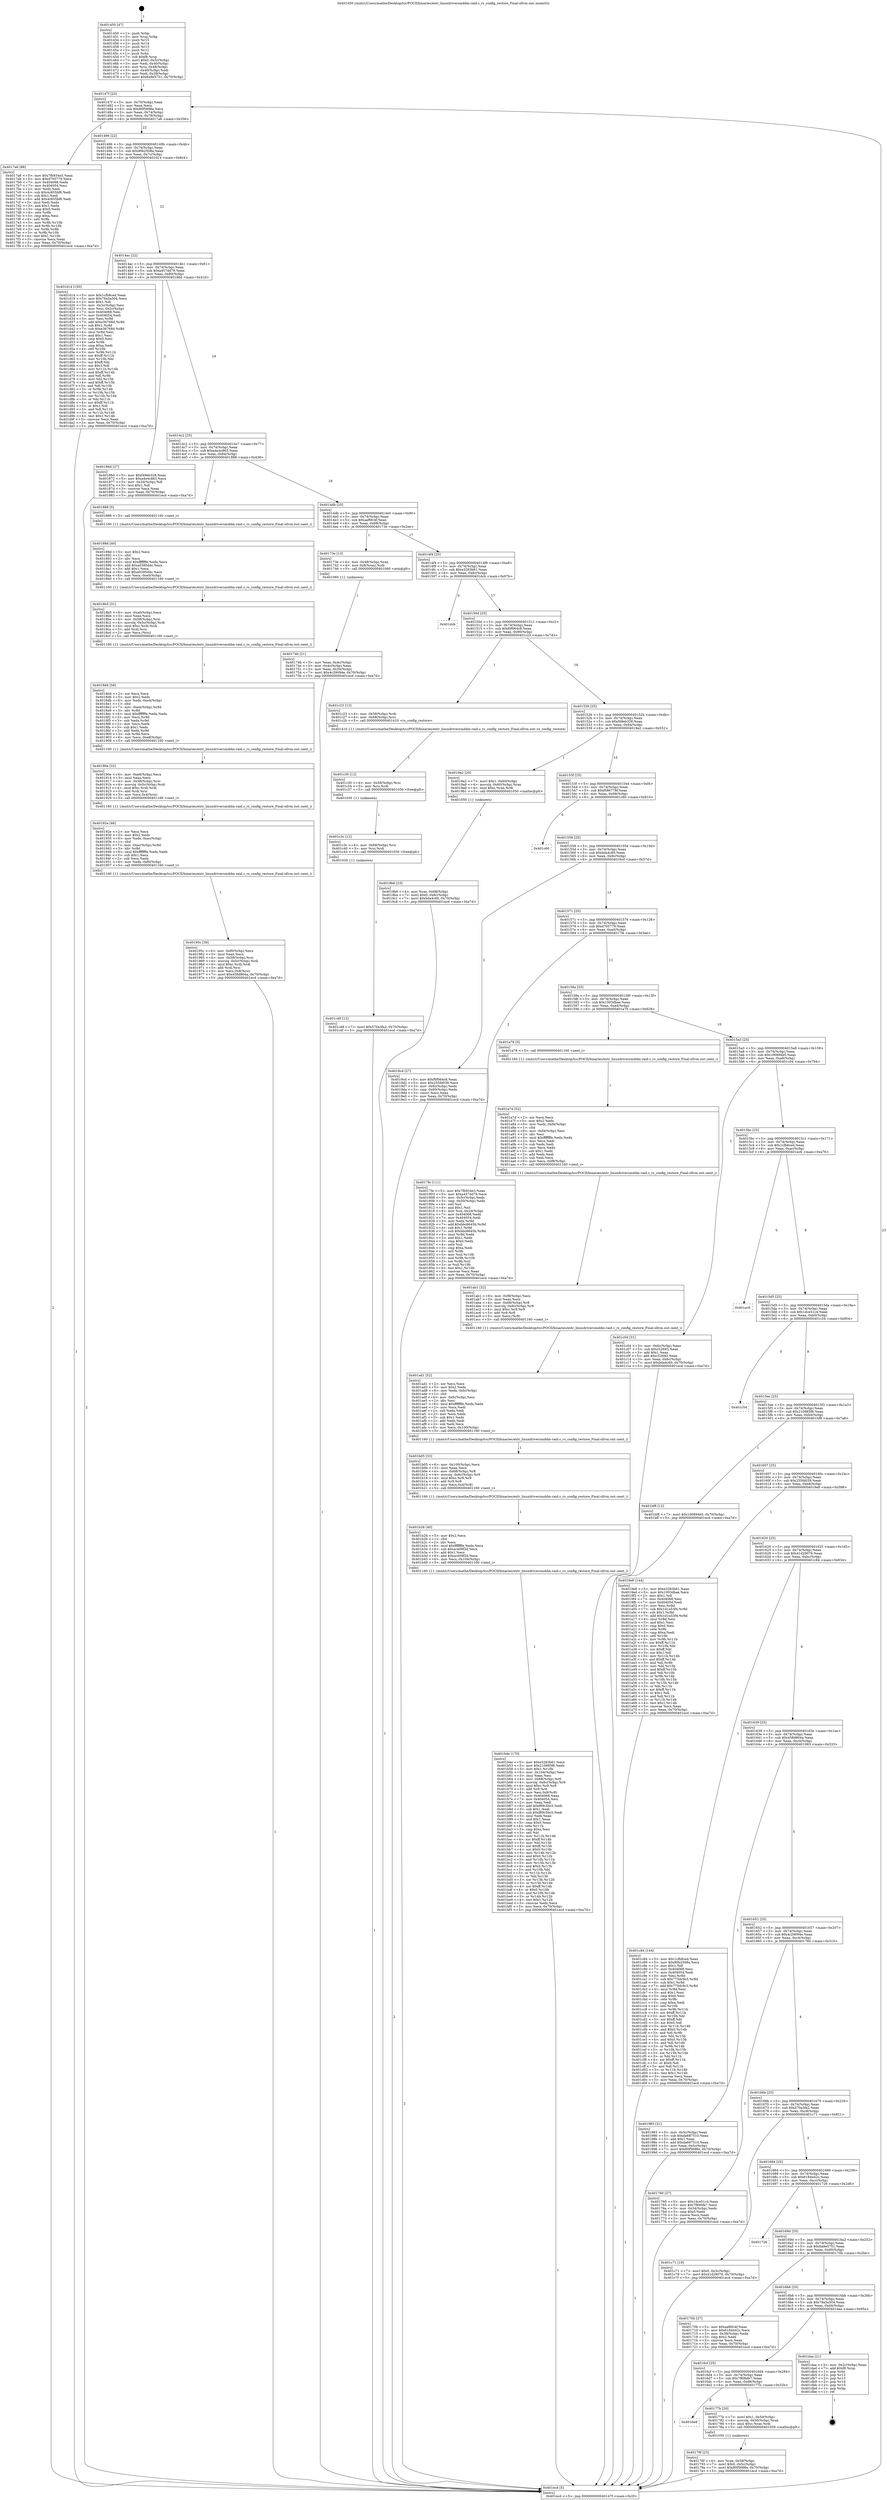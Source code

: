 digraph "0x401450" {
  label = "0x401450 (/mnt/c/Users/mathe/Desktop/tcc/POCII/binaries/extr_linuxdriversmddm-raid.c_rs_config_restore_Final-ollvm.out::main(0))"
  labelloc = "t"
  node[shape=record]

  Entry [label="",width=0.3,height=0.3,shape=circle,fillcolor=black,style=filled]
  "0x40147f" [label="{
     0x40147f [23]\l
     | [instrs]\l
     &nbsp;&nbsp;0x40147f \<+3\>: mov -0x70(%rbp),%eax\l
     &nbsp;&nbsp;0x401482 \<+2\>: mov %eax,%ecx\l
     &nbsp;&nbsp;0x401484 \<+6\>: sub $0x80f5698e,%ecx\l
     &nbsp;&nbsp;0x40148a \<+3\>: mov %eax,-0x74(%rbp)\l
     &nbsp;&nbsp;0x40148d \<+3\>: mov %ecx,-0x78(%rbp)\l
     &nbsp;&nbsp;0x401490 \<+6\>: je 00000000004017a6 \<main+0x356\>\l
  }"]
  "0x4017a6" [label="{
     0x4017a6 [88]\l
     | [instrs]\l
     &nbsp;&nbsp;0x4017a6 \<+5\>: mov $0x7fb934e3,%eax\l
     &nbsp;&nbsp;0x4017ab \<+5\>: mov $0xd705779,%ecx\l
     &nbsp;&nbsp;0x4017b0 \<+7\>: mov 0x404068,%edx\l
     &nbsp;&nbsp;0x4017b7 \<+7\>: mov 0x404054,%esi\l
     &nbsp;&nbsp;0x4017be \<+2\>: mov %edx,%edi\l
     &nbsp;&nbsp;0x4017c0 \<+6\>: sub $0x4c855bf6,%edi\l
     &nbsp;&nbsp;0x4017c6 \<+3\>: sub $0x1,%edi\l
     &nbsp;&nbsp;0x4017c9 \<+6\>: add $0x4c855bf6,%edi\l
     &nbsp;&nbsp;0x4017cf \<+3\>: imul %edi,%edx\l
     &nbsp;&nbsp;0x4017d2 \<+3\>: and $0x1,%edx\l
     &nbsp;&nbsp;0x4017d5 \<+3\>: cmp $0x0,%edx\l
     &nbsp;&nbsp;0x4017d8 \<+4\>: sete %r8b\l
     &nbsp;&nbsp;0x4017dc \<+3\>: cmp $0xa,%esi\l
     &nbsp;&nbsp;0x4017df \<+4\>: setl %r9b\l
     &nbsp;&nbsp;0x4017e3 \<+3\>: mov %r8b,%r10b\l
     &nbsp;&nbsp;0x4017e6 \<+3\>: and %r9b,%r10b\l
     &nbsp;&nbsp;0x4017e9 \<+3\>: xor %r9b,%r8b\l
     &nbsp;&nbsp;0x4017ec \<+3\>: or %r8b,%r10b\l
     &nbsp;&nbsp;0x4017ef \<+4\>: test $0x1,%r10b\l
     &nbsp;&nbsp;0x4017f3 \<+3\>: cmovne %ecx,%eax\l
     &nbsp;&nbsp;0x4017f6 \<+3\>: mov %eax,-0x70(%rbp)\l
     &nbsp;&nbsp;0x4017f9 \<+5\>: jmp 0000000000401ecd \<main+0xa7d\>\l
  }"]
  "0x401496" [label="{
     0x401496 [22]\l
     | [instrs]\l
     &nbsp;&nbsp;0x401496 \<+5\>: jmp 000000000040149b \<main+0x4b\>\l
     &nbsp;&nbsp;0x40149b \<+3\>: mov -0x74(%rbp),%eax\l
     &nbsp;&nbsp;0x40149e \<+5\>: sub $0x90b2508a,%eax\l
     &nbsp;&nbsp;0x4014a3 \<+3\>: mov %eax,-0x7c(%rbp)\l
     &nbsp;&nbsp;0x4014a6 \<+6\>: je 0000000000401d14 \<main+0x8c4\>\l
  }"]
  Exit [label="",width=0.3,height=0.3,shape=circle,fillcolor=black,style=filled,peripheries=2]
  "0x401d14" [label="{
     0x401d14 [150]\l
     | [instrs]\l
     &nbsp;&nbsp;0x401d14 \<+5\>: mov $0x1cfb8ced,%eax\l
     &nbsp;&nbsp;0x401d19 \<+5\>: mov $0x78a5a504,%ecx\l
     &nbsp;&nbsp;0x401d1e \<+2\>: mov $0x1,%dl\l
     &nbsp;&nbsp;0x401d20 \<+3\>: mov -0x3c(%rbp),%esi\l
     &nbsp;&nbsp;0x401d23 \<+3\>: mov %esi,-0x2c(%rbp)\l
     &nbsp;&nbsp;0x401d26 \<+7\>: mov 0x404068,%esi\l
     &nbsp;&nbsp;0x401d2d \<+7\>: mov 0x404054,%edi\l
     &nbsp;&nbsp;0x401d34 \<+3\>: mov %esi,%r8d\l
     &nbsp;&nbsp;0x401d37 \<+7\>: add $0xe36768d,%r8d\l
     &nbsp;&nbsp;0x401d3e \<+4\>: sub $0x1,%r8d\l
     &nbsp;&nbsp;0x401d42 \<+7\>: sub $0xe36768d,%r8d\l
     &nbsp;&nbsp;0x401d49 \<+4\>: imul %r8d,%esi\l
     &nbsp;&nbsp;0x401d4d \<+3\>: and $0x1,%esi\l
     &nbsp;&nbsp;0x401d50 \<+3\>: cmp $0x0,%esi\l
     &nbsp;&nbsp;0x401d53 \<+4\>: sete %r9b\l
     &nbsp;&nbsp;0x401d57 \<+3\>: cmp $0xa,%edi\l
     &nbsp;&nbsp;0x401d5a \<+4\>: setl %r10b\l
     &nbsp;&nbsp;0x401d5e \<+3\>: mov %r9b,%r11b\l
     &nbsp;&nbsp;0x401d61 \<+4\>: xor $0xff,%r11b\l
     &nbsp;&nbsp;0x401d65 \<+3\>: mov %r10b,%bl\l
     &nbsp;&nbsp;0x401d68 \<+3\>: xor $0xff,%bl\l
     &nbsp;&nbsp;0x401d6b \<+3\>: xor $0x1,%dl\l
     &nbsp;&nbsp;0x401d6e \<+3\>: mov %r11b,%r14b\l
     &nbsp;&nbsp;0x401d71 \<+4\>: and $0xff,%r14b\l
     &nbsp;&nbsp;0x401d75 \<+3\>: and %dl,%r9b\l
     &nbsp;&nbsp;0x401d78 \<+3\>: mov %bl,%r15b\l
     &nbsp;&nbsp;0x401d7b \<+4\>: and $0xff,%r15b\l
     &nbsp;&nbsp;0x401d7f \<+3\>: and %dl,%r10b\l
     &nbsp;&nbsp;0x401d82 \<+3\>: or %r9b,%r14b\l
     &nbsp;&nbsp;0x401d85 \<+3\>: or %r10b,%r15b\l
     &nbsp;&nbsp;0x401d88 \<+3\>: xor %r15b,%r14b\l
     &nbsp;&nbsp;0x401d8b \<+3\>: or %bl,%r11b\l
     &nbsp;&nbsp;0x401d8e \<+4\>: xor $0xff,%r11b\l
     &nbsp;&nbsp;0x401d92 \<+3\>: or $0x1,%dl\l
     &nbsp;&nbsp;0x401d95 \<+3\>: and %dl,%r11b\l
     &nbsp;&nbsp;0x401d98 \<+3\>: or %r11b,%r14b\l
     &nbsp;&nbsp;0x401d9b \<+4\>: test $0x1,%r14b\l
     &nbsp;&nbsp;0x401d9f \<+3\>: cmovne %ecx,%eax\l
     &nbsp;&nbsp;0x401da2 \<+3\>: mov %eax,-0x70(%rbp)\l
     &nbsp;&nbsp;0x401da5 \<+5\>: jmp 0000000000401ecd \<main+0xa7d\>\l
  }"]
  "0x4014ac" [label="{
     0x4014ac [22]\l
     | [instrs]\l
     &nbsp;&nbsp;0x4014ac \<+5\>: jmp 00000000004014b1 \<main+0x61\>\l
     &nbsp;&nbsp;0x4014b1 \<+3\>: mov -0x74(%rbp),%eax\l
     &nbsp;&nbsp;0x4014b4 \<+5\>: sub $0xa457dd79,%eax\l
     &nbsp;&nbsp;0x4014b9 \<+3\>: mov %eax,-0x80(%rbp)\l
     &nbsp;&nbsp;0x4014bc \<+6\>: je 000000000040186d \<main+0x41d\>\l
  }"]
  "0x401c48" [label="{
     0x401c48 [12]\l
     | [instrs]\l
     &nbsp;&nbsp;0x401c48 \<+7\>: movl $0x570a3fa2,-0x70(%rbp)\l
     &nbsp;&nbsp;0x401c4f \<+5\>: jmp 0000000000401ecd \<main+0xa7d\>\l
  }"]
  "0x40186d" [label="{
     0x40186d [27]\l
     | [instrs]\l
     &nbsp;&nbsp;0x40186d \<+5\>: mov $0xf49eb328,%eax\l
     &nbsp;&nbsp;0x401872 \<+5\>: mov $0xa4e4c863,%ecx\l
     &nbsp;&nbsp;0x401877 \<+3\>: mov -0x2d(%rbp),%dl\l
     &nbsp;&nbsp;0x40187a \<+3\>: test $0x1,%dl\l
     &nbsp;&nbsp;0x40187d \<+3\>: cmovne %ecx,%eax\l
     &nbsp;&nbsp;0x401880 \<+3\>: mov %eax,-0x70(%rbp)\l
     &nbsp;&nbsp;0x401883 \<+5\>: jmp 0000000000401ecd \<main+0xa7d\>\l
  }"]
  "0x4014c2" [label="{
     0x4014c2 [25]\l
     | [instrs]\l
     &nbsp;&nbsp;0x4014c2 \<+5\>: jmp 00000000004014c7 \<main+0x77\>\l
     &nbsp;&nbsp;0x4014c7 \<+3\>: mov -0x74(%rbp),%eax\l
     &nbsp;&nbsp;0x4014ca \<+5\>: sub $0xa4e4c863,%eax\l
     &nbsp;&nbsp;0x4014cf \<+6\>: mov %eax,-0x84(%rbp)\l
     &nbsp;&nbsp;0x4014d5 \<+6\>: je 0000000000401888 \<main+0x438\>\l
  }"]
  "0x401c3c" [label="{
     0x401c3c [12]\l
     | [instrs]\l
     &nbsp;&nbsp;0x401c3c \<+4\>: mov -0x68(%rbp),%rsi\l
     &nbsp;&nbsp;0x401c40 \<+3\>: mov %rsi,%rdi\l
     &nbsp;&nbsp;0x401c43 \<+5\>: call 0000000000401030 \<free@plt\>\l
     | [calls]\l
     &nbsp;&nbsp;0x401030 \{1\} (unknown)\l
  }"]
  "0x401888" [label="{
     0x401888 [5]\l
     | [instrs]\l
     &nbsp;&nbsp;0x401888 \<+5\>: call 0000000000401160 \<next_i\>\l
     | [calls]\l
     &nbsp;&nbsp;0x401160 \{1\} (/mnt/c/Users/mathe/Desktop/tcc/POCII/binaries/extr_linuxdriversmddm-raid.c_rs_config_restore_Final-ollvm.out::next_i)\l
  }"]
  "0x4014db" [label="{
     0x4014db [25]\l
     | [instrs]\l
     &nbsp;&nbsp;0x4014db \<+5\>: jmp 00000000004014e0 \<main+0x90\>\l
     &nbsp;&nbsp;0x4014e0 \<+3\>: mov -0x74(%rbp),%eax\l
     &nbsp;&nbsp;0x4014e3 \<+5\>: sub $0xaaf6fc4f,%eax\l
     &nbsp;&nbsp;0x4014e8 \<+6\>: mov %eax,-0x88(%rbp)\l
     &nbsp;&nbsp;0x4014ee \<+6\>: je 000000000040173e \<main+0x2ee\>\l
  }"]
  "0x401c30" [label="{
     0x401c30 [12]\l
     | [instrs]\l
     &nbsp;&nbsp;0x401c30 \<+4\>: mov -0x58(%rbp),%rsi\l
     &nbsp;&nbsp;0x401c34 \<+3\>: mov %rsi,%rdi\l
     &nbsp;&nbsp;0x401c37 \<+5\>: call 0000000000401030 \<free@plt\>\l
     | [calls]\l
     &nbsp;&nbsp;0x401030 \{1\} (unknown)\l
  }"]
  "0x40173e" [label="{
     0x40173e [13]\l
     | [instrs]\l
     &nbsp;&nbsp;0x40173e \<+4\>: mov -0x48(%rbp),%rax\l
     &nbsp;&nbsp;0x401742 \<+4\>: mov 0x8(%rax),%rdi\l
     &nbsp;&nbsp;0x401746 \<+5\>: call 0000000000401060 \<atoi@plt\>\l
     | [calls]\l
     &nbsp;&nbsp;0x401060 \{1\} (unknown)\l
  }"]
  "0x4014f4" [label="{
     0x4014f4 [25]\l
     | [instrs]\l
     &nbsp;&nbsp;0x4014f4 \<+5\>: jmp 00000000004014f9 \<main+0xa9\>\l
     &nbsp;&nbsp;0x4014f9 \<+3\>: mov -0x74(%rbp),%eax\l
     &nbsp;&nbsp;0x4014fc \<+5\>: sub $0xe3283b61,%eax\l
     &nbsp;&nbsp;0x401501 \<+6\>: mov %eax,-0x8c(%rbp)\l
     &nbsp;&nbsp;0x401507 \<+6\>: je 0000000000401dcb \<main+0x97b\>\l
  }"]
  "0x401b4e" [label="{
     0x401b4e [170]\l
     | [instrs]\l
     &nbsp;&nbsp;0x401b4e \<+5\>: mov $0xe3283b61,%ecx\l
     &nbsp;&nbsp;0x401b53 \<+5\>: mov $0x210885f6,%edx\l
     &nbsp;&nbsp;0x401b58 \<+3\>: mov $0x1,%r10b\l
     &nbsp;&nbsp;0x401b5b \<+6\>: mov -0x104(%rbp),%esi\l
     &nbsp;&nbsp;0x401b61 \<+3\>: imul %eax,%esi\l
     &nbsp;&nbsp;0x401b64 \<+4\>: mov -0x68(%rbp),%r8\l
     &nbsp;&nbsp;0x401b68 \<+4\>: movslq -0x6c(%rbp),%r9\l
     &nbsp;&nbsp;0x401b6c \<+4\>: imul $0xc,%r9,%r9\l
     &nbsp;&nbsp;0x401b70 \<+3\>: add %r9,%r8\l
     &nbsp;&nbsp;0x401b73 \<+4\>: mov %esi,0x8(%r8)\l
     &nbsp;&nbsp;0x401b77 \<+7\>: mov 0x404068,%eax\l
     &nbsp;&nbsp;0x401b7e \<+7\>: mov 0x404054,%esi\l
     &nbsp;&nbsp;0x401b85 \<+2\>: mov %eax,%edi\l
     &nbsp;&nbsp;0x401b87 \<+6\>: add $0xf89c5bc5,%edi\l
     &nbsp;&nbsp;0x401b8d \<+3\>: sub $0x1,%edi\l
     &nbsp;&nbsp;0x401b90 \<+6\>: sub $0xf89c5bc5,%edi\l
     &nbsp;&nbsp;0x401b96 \<+3\>: imul %edi,%eax\l
     &nbsp;&nbsp;0x401b99 \<+3\>: and $0x1,%eax\l
     &nbsp;&nbsp;0x401b9c \<+3\>: cmp $0x0,%eax\l
     &nbsp;&nbsp;0x401b9f \<+4\>: sete %r11b\l
     &nbsp;&nbsp;0x401ba3 \<+3\>: cmp $0xa,%esi\l
     &nbsp;&nbsp;0x401ba6 \<+3\>: setl %bl\l
     &nbsp;&nbsp;0x401ba9 \<+3\>: mov %r11b,%r14b\l
     &nbsp;&nbsp;0x401bac \<+4\>: xor $0xff,%r14b\l
     &nbsp;&nbsp;0x401bb0 \<+3\>: mov %bl,%r15b\l
     &nbsp;&nbsp;0x401bb3 \<+4\>: xor $0xff,%r15b\l
     &nbsp;&nbsp;0x401bb7 \<+4\>: xor $0x0,%r10b\l
     &nbsp;&nbsp;0x401bbb \<+3\>: mov %r14b,%r12b\l
     &nbsp;&nbsp;0x401bbe \<+4\>: and $0x0,%r12b\l
     &nbsp;&nbsp;0x401bc2 \<+3\>: and %r10b,%r11b\l
     &nbsp;&nbsp;0x401bc5 \<+3\>: mov %r15b,%r13b\l
     &nbsp;&nbsp;0x401bc8 \<+4\>: and $0x0,%r13b\l
     &nbsp;&nbsp;0x401bcc \<+3\>: and %r10b,%bl\l
     &nbsp;&nbsp;0x401bcf \<+3\>: or %r11b,%r12b\l
     &nbsp;&nbsp;0x401bd2 \<+3\>: or %bl,%r13b\l
     &nbsp;&nbsp;0x401bd5 \<+3\>: xor %r13b,%r12b\l
     &nbsp;&nbsp;0x401bd8 \<+3\>: or %r15b,%r14b\l
     &nbsp;&nbsp;0x401bdb \<+4\>: xor $0xff,%r14b\l
     &nbsp;&nbsp;0x401bdf \<+4\>: or $0x0,%r10b\l
     &nbsp;&nbsp;0x401be3 \<+3\>: and %r10b,%r14b\l
     &nbsp;&nbsp;0x401be6 \<+3\>: or %r14b,%r12b\l
     &nbsp;&nbsp;0x401be9 \<+4\>: test $0x1,%r12b\l
     &nbsp;&nbsp;0x401bed \<+3\>: cmovne %edx,%ecx\l
     &nbsp;&nbsp;0x401bf0 \<+3\>: mov %ecx,-0x70(%rbp)\l
     &nbsp;&nbsp;0x401bf3 \<+5\>: jmp 0000000000401ecd \<main+0xa7d\>\l
  }"]
  "0x401dcb" [label="{
     0x401dcb\l
  }", style=dashed]
  "0x40150d" [label="{
     0x40150d [25]\l
     | [instrs]\l
     &nbsp;&nbsp;0x40150d \<+5\>: jmp 0000000000401512 \<main+0xc2\>\l
     &nbsp;&nbsp;0x401512 \<+3\>: mov -0x74(%rbp),%eax\l
     &nbsp;&nbsp;0x401515 \<+5\>: sub $0xf0f064c8,%eax\l
     &nbsp;&nbsp;0x40151a \<+6\>: mov %eax,-0x90(%rbp)\l
     &nbsp;&nbsp;0x401520 \<+6\>: je 0000000000401c23 \<main+0x7d3\>\l
  }"]
  "0x401b26" [label="{
     0x401b26 [40]\l
     | [instrs]\l
     &nbsp;&nbsp;0x401b26 \<+5\>: mov $0x2,%ecx\l
     &nbsp;&nbsp;0x401b2b \<+1\>: cltd\l
     &nbsp;&nbsp;0x401b2c \<+2\>: idiv %ecx\l
     &nbsp;&nbsp;0x401b2e \<+6\>: imul $0xfffffffe,%edx,%ecx\l
     &nbsp;&nbsp;0x401b34 \<+6\>: sub $0xac409f2d,%ecx\l
     &nbsp;&nbsp;0x401b3a \<+3\>: add $0x1,%ecx\l
     &nbsp;&nbsp;0x401b3d \<+6\>: add $0xac409f2d,%ecx\l
     &nbsp;&nbsp;0x401b43 \<+6\>: mov %ecx,-0x104(%rbp)\l
     &nbsp;&nbsp;0x401b49 \<+5\>: call 0000000000401160 \<next_i\>\l
     | [calls]\l
     &nbsp;&nbsp;0x401160 \{1\} (/mnt/c/Users/mathe/Desktop/tcc/POCII/binaries/extr_linuxdriversmddm-raid.c_rs_config_restore_Final-ollvm.out::next_i)\l
  }"]
  "0x401c23" [label="{
     0x401c23 [13]\l
     | [instrs]\l
     &nbsp;&nbsp;0x401c23 \<+4\>: mov -0x58(%rbp),%rdi\l
     &nbsp;&nbsp;0x401c27 \<+4\>: mov -0x68(%rbp),%rsi\l
     &nbsp;&nbsp;0x401c2b \<+5\>: call 0000000000401410 \<rs_config_restore\>\l
     | [calls]\l
     &nbsp;&nbsp;0x401410 \{1\} (/mnt/c/Users/mathe/Desktop/tcc/POCII/binaries/extr_linuxdriversmddm-raid.c_rs_config_restore_Final-ollvm.out::rs_config_restore)\l
  }"]
  "0x401526" [label="{
     0x401526 [25]\l
     | [instrs]\l
     &nbsp;&nbsp;0x401526 \<+5\>: jmp 000000000040152b \<main+0xdb\>\l
     &nbsp;&nbsp;0x40152b \<+3\>: mov -0x74(%rbp),%eax\l
     &nbsp;&nbsp;0x40152e \<+5\>: sub $0xf49eb328,%eax\l
     &nbsp;&nbsp;0x401533 \<+6\>: mov %eax,-0x94(%rbp)\l
     &nbsp;&nbsp;0x401539 \<+6\>: je 00000000004019a2 \<main+0x552\>\l
  }"]
  "0x401b05" [label="{
     0x401b05 [33]\l
     | [instrs]\l
     &nbsp;&nbsp;0x401b05 \<+6\>: mov -0x100(%rbp),%ecx\l
     &nbsp;&nbsp;0x401b0b \<+3\>: imul %eax,%ecx\l
     &nbsp;&nbsp;0x401b0e \<+4\>: mov -0x68(%rbp),%r8\l
     &nbsp;&nbsp;0x401b12 \<+4\>: movslq -0x6c(%rbp),%r9\l
     &nbsp;&nbsp;0x401b16 \<+4\>: imul $0xc,%r9,%r9\l
     &nbsp;&nbsp;0x401b1a \<+3\>: add %r9,%r8\l
     &nbsp;&nbsp;0x401b1d \<+4\>: mov %ecx,0x4(%r8)\l
     &nbsp;&nbsp;0x401b21 \<+5\>: call 0000000000401160 \<next_i\>\l
     | [calls]\l
     &nbsp;&nbsp;0x401160 \{1\} (/mnt/c/Users/mathe/Desktop/tcc/POCII/binaries/extr_linuxdriversmddm-raid.c_rs_config_restore_Final-ollvm.out::next_i)\l
  }"]
  "0x4019a2" [label="{
     0x4019a2 [20]\l
     | [instrs]\l
     &nbsp;&nbsp;0x4019a2 \<+7\>: movl $0x1,-0x60(%rbp)\l
     &nbsp;&nbsp;0x4019a9 \<+4\>: movslq -0x60(%rbp),%rax\l
     &nbsp;&nbsp;0x4019ad \<+4\>: imul $0xc,%rax,%rdi\l
     &nbsp;&nbsp;0x4019b1 \<+5\>: call 0000000000401050 \<malloc@plt\>\l
     | [calls]\l
     &nbsp;&nbsp;0x401050 \{1\} (unknown)\l
  }"]
  "0x40153f" [label="{
     0x40153f [25]\l
     | [instrs]\l
     &nbsp;&nbsp;0x40153f \<+5\>: jmp 0000000000401544 \<main+0xf4\>\l
     &nbsp;&nbsp;0x401544 \<+3\>: mov -0x74(%rbp),%eax\l
     &nbsp;&nbsp;0x401547 \<+5\>: sub $0xf586778f,%eax\l
     &nbsp;&nbsp;0x40154c \<+6\>: mov %eax,-0x98(%rbp)\l
     &nbsp;&nbsp;0x401552 \<+6\>: je 0000000000401c60 \<main+0x810\>\l
  }"]
  "0x401ad1" [label="{
     0x401ad1 [52]\l
     | [instrs]\l
     &nbsp;&nbsp;0x401ad1 \<+2\>: xor %ecx,%ecx\l
     &nbsp;&nbsp;0x401ad3 \<+5\>: mov $0x2,%edx\l
     &nbsp;&nbsp;0x401ad8 \<+6\>: mov %edx,-0xfc(%rbp)\l
     &nbsp;&nbsp;0x401ade \<+1\>: cltd\l
     &nbsp;&nbsp;0x401adf \<+6\>: mov -0xfc(%rbp),%esi\l
     &nbsp;&nbsp;0x401ae5 \<+2\>: idiv %esi\l
     &nbsp;&nbsp;0x401ae7 \<+6\>: imul $0xfffffffe,%edx,%edx\l
     &nbsp;&nbsp;0x401aed \<+2\>: mov %ecx,%edi\l
     &nbsp;&nbsp;0x401aef \<+2\>: sub %edx,%edi\l
     &nbsp;&nbsp;0x401af1 \<+2\>: mov %ecx,%edx\l
     &nbsp;&nbsp;0x401af3 \<+3\>: sub $0x1,%edx\l
     &nbsp;&nbsp;0x401af6 \<+2\>: add %edx,%edi\l
     &nbsp;&nbsp;0x401af8 \<+2\>: sub %edi,%ecx\l
     &nbsp;&nbsp;0x401afa \<+6\>: mov %ecx,-0x100(%rbp)\l
     &nbsp;&nbsp;0x401b00 \<+5\>: call 0000000000401160 \<next_i\>\l
     | [calls]\l
     &nbsp;&nbsp;0x401160 \{1\} (/mnt/c/Users/mathe/Desktop/tcc/POCII/binaries/extr_linuxdriversmddm-raid.c_rs_config_restore_Final-ollvm.out::next_i)\l
  }"]
  "0x401c60" [label="{
     0x401c60\l
  }", style=dashed]
  "0x401558" [label="{
     0x401558 [25]\l
     | [instrs]\l
     &nbsp;&nbsp;0x401558 \<+5\>: jmp 000000000040155d \<main+0x10d\>\l
     &nbsp;&nbsp;0x40155d \<+3\>: mov -0x74(%rbp),%eax\l
     &nbsp;&nbsp;0x401560 \<+5\>: sub $0xbda4c60,%eax\l
     &nbsp;&nbsp;0x401565 \<+6\>: mov %eax,-0x9c(%rbp)\l
     &nbsp;&nbsp;0x40156b \<+6\>: je 00000000004019cd \<main+0x57d\>\l
  }"]
  "0x401ab1" [label="{
     0x401ab1 [32]\l
     | [instrs]\l
     &nbsp;&nbsp;0x401ab1 \<+6\>: mov -0xf8(%rbp),%ecx\l
     &nbsp;&nbsp;0x401ab7 \<+3\>: imul %eax,%ecx\l
     &nbsp;&nbsp;0x401aba \<+4\>: mov -0x68(%rbp),%r8\l
     &nbsp;&nbsp;0x401abe \<+4\>: movslq -0x6c(%rbp),%r9\l
     &nbsp;&nbsp;0x401ac2 \<+4\>: imul $0xc,%r9,%r9\l
     &nbsp;&nbsp;0x401ac6 \<+3\>: add %r9,%r8\l
     &nbsp;&nbsp;0x401ac9 \<+3\>: mov %ecx,(%r8)\l
     &nbsp;&nbsp;0x401acc \<+5\>: call 0000000000401160 \<next_i\>\l
     | [calls]\l
     &nbsp;&nbsp;0x401160 \{1\} (/mnt/c/Users/mathe/Desktop/tcc/POCII/binaries/extr_linuxdriversmddm-raid.c_rs_config_restore_Final-ollvm.out::next_i)\l
  }"]
  "0x4019cd" [label="{
     0x4019cd [27]\l
     | [instrs]\l
     &nbsp;&nbsp;0x4019cd \<+5\>: mov $0xf0f064c8,%eax\l
     &nbsp;&nbsp;0x4019d2 \<+5\>: mov $0x255fd039,%ecx\l
     &nbsp;&nbsp;0x4019d7 \<+3\>: mov -0x6c(%rbp),%edx\l
     &nbsp;&nbsp;0x4019da \<+3\>: cmp -0x60(%rbp),%edx\l
     &nbsp;&nbsp;0x4019dd \<+3\>: cmovl %ecx,%eax\l
     &nbsp;&nbsp;0x4019e0 \<+3\>: mov %eax,-0x70(%rbp)\l
     &nbsp;&nbsp;0x4019e3 \<+5\>: jmp 0000000000401ecd \<main+0xa7d\>\l
  }"]
  "0x401571" [label="{
     0x401571 [25]\l
     | [instrs]\l
     &nbsp;&nbsp;0x401571 \<+5\>: jmp 0000000000401576 \<main+0x126\>\l
     &nbsp;&nbsp;0x401576 \<+3\>: mov -0x74(%rbp),%eax\l
     &nbsp;&nbsp;0x401579 \<+5\>: sub $0xd705779,%eax\l
     &nbsp;&nbsp;0x40157e \<+6\>: mov %eax,-0xa0(%rbp)\l
     &nbsp;&nbsp;0x401584 \<+6\>: je 00000000004017fe \<main+0x3ae\>\l
  }"]
  "0x401a7d" [label="{
     0x401a7d [52]\l
     | [instrs]\l
     &nbsp;&nbsp;0x401a7d \<+2\>: xor %ecx,%ecx\l
     &nbsp;&nbsp;0x401a7f \<+5\>: mov $0x2,%edx\l
     &nbsp;&nbsp;0x401a84 \<+6\>: mov %edx,-0xf4(%rbp)\l
     &nbsp;&nbsp;0x401a8a \<+1\>: cltd\l
     &nbsp;&nbsp;0x401a8b \<+6\>: mov -0xf4(%rbp),%esi\l
     &nbsp;&nbsp;0x401a91 \<+2\>: idiv %esi\l
     &nbsp;&nbsp;0x401a93 \<+6\>: imul $0xfffffffe,%edx,%edx\l
     &nbsp;&nbsp;0x401a99 \<+2\>: mov %ecx,%edi\l
     &nbsp;&nbsp;0x401a9b \<+2\>: sub %edx,%edi\l
     &nbsp;&nbsp;0x401a9d \<+2\>: mov %ecx,%edx\l
     &nbsp;&nbsp;0x401a9f \<+3\>: sub $0x1,%edx\l
     &nbsp;&nbsp;0x401aa2 \<+2\>: add %edx,%edi\l
     &nbsp;&nbsp;0x401aa4 \<+2\>: sub %edi,%ecx\l
     &nbsp;&nbsp;0x401aa6 \<+6\>: mov %ecx,-0xf8(%rbp)\l
     &nbsp;&nbsp;0x401aac \<+5\>: call 0000000000401160 \<next_i\>\l
     | [calls]\l
     &nbsp;&nbsp;0x401160 \{1\} (/mnt/c/Users/mathe/Desktop/tcc/POCII/binaries/extr_linuxdriversmddm-raid.c_rs_config_restore_Final-ollvm.out::next_i)\l
  }"]
  "0x4017fe" [label="{
     0x4017fe [111]\l
     | [instrs]\l
     &nbsp;&nbsp;0x4017fe \<+5\>: mov $0x7fb934e3,%eax\l
     &nbsp;&nbsp;0x401803 \<+5\>: mov $0xa457dd79,%ecx\l
     &nbsp;&nbsp;0x401808 \<+3\>: mov -0x5c(%rbp),%edx\l
     &nbsp;&nbsp;0x40180b \<+3\>: cmp -0x50(%rbp),%edx\l
     &nbsp;&nbsp;0x40180e \<+4\>: setl %sil\l
     &nbsp;&nbsp;0x401812 \<+4\>: and $0x1,%sil\l
     &nbsp;&nbsp;0x401816 \<+4\>: mov %sil,-0x2d(%rbp)\l
     &nbsp;&nbsp;0x40181a \<+7\>: mov 0x404068,%edx\l
     &nbsp;&nbsp;0x401821 \<+7\>: mov 0x404054,%edi\l
     &nbsp;&nbsp;0x401828 \<+3\>: mov %edx,%r8d\l
     &nbsp;&nbsp;0x40182b \<+7\>: add $0xbbc6645b,%r8d\l
     &nbsp;&nbsp;0x401832 \<+4\>: sub $0x1,%r8d\l
     &nbsp;&nbsp;0x401836 \<+7\>: sub $0xbbc6645b,%r8d\l
     &nbsp;&nbsp;0x40183d \<+4\>: imul %r8d,%edx\l
     &nbsp;&nbsp;0x401841 \<+3\>: and $0x1,%edx\l
     &nbsp;&nbsp;0x401844 \<+3\>: cmp $0x0,%edx\l
     &nbsp;&nbsp;0x401847 \<+4\>: sete %sil\l
     &nbsp;&nbsp;0x40184b \<+3\>: cmp $0xa,%edi\l
     &nbsp;&nbsp;0x40184e \<+4\>: setl %r9b\l
     &nbsp;&nbsp;0x401852 \<+3\>: mov %sil,%r10b\l
     &nbsp;&nbsp;0x401855 \<+3\>: and %r9b,%r10b\l
     &nbsp;&nbsp;0x401858 \<+3\>: xor %r9b,%sil\l
     &nbsp;&nbsp;0x40185b \<+3\>: or %sil,%r10b\l
     &nbsp;&nbsp;0x40185e \<+4\>: test $0x1,%r10b\l
     &nbsp;&nbsp;0x401862 \<+3\>: cmovne %ecx,%eax\l
     &nbsp;&nbsp;0x401865 \<+3\>: mov %eax,-0x70(%rbp)\l
     &nbsp;&nbsp;0x401868 \<+5\>: jmp 0000000000401ecd \<main+0xa7d\>\l
  }"]
  "0x40158a" [label="{
     0x40158a [25]\l
     | [instrs]\l
     &nbsp;&nbsp;0x40158a \<+5\>: jmp 000000000040158f \<main+0x13f\>\l
     &nbsp;&nbsp;0x40158f \<+3\>: mov -0x74(%rbp),%eax\l
     &nbsp;&nbsp;0x401592 \<+5\>: sub $0x1003dbae,%eax\l
     &nbsp;&nbsp;0x401597 \<+6\>: mov %eax,-0xa4(%rbp)\l
     &nbsp;&nbsp;0x40159d \<+6\>: je 0000000000401a78 \<main+0x628\>\l
  }"]
  "0x4019b6" [label="{
     0x4019b6 [23]\l
     | [instrs]\l
     &nbsp;&nbsp;0x4019b6 \<+4\>: mov %rax,-0x68(%rbp)\l
     &nbsp;&nbsp;0x4019ba \<+7\>: movl $0x0,-0x6c(%rbp)\l
     &nbsp;&nbsp;0x4019c1 \<+7\>: movl $0xbda4c60,-0x70(%rbp)\l
     &nbsp;&nbsp;0x4019c8 \<+5\>: jmp 0000000000401ecd \<main+0xa7d\>\l
  }"]
  "0x401a78" [label="{
     0x401a78 [5]\l
     | [instrs]\l
     &nbsp;&nbsp;0x401a78 \<+5\>: call 0000000000401160 \<next_i\>\l
     | [calls]\l
     &nbsp;&nbsp;0x401160 \{1\} (/mnt/c/Users/mathe/Desktop/tcc/POCII/binaries/extr_linuxdriversmddm-raid.c_rs_config_restore_Final-ollvm.out::next_i)\l
  }"]
  "0x4015a3" [label="{
     0x4015a3 [25]\l
     | [instrs]\l
     &nbsp;&nbsp;0x4015a3 \<+5\>: jmp 00000000004015a8 \<main+0x158\>\l
     &nbsp;&nbsp;0x4015a8 \<+3\>: mov -0x74(%rbp),%eax\l
     &nbsp;&nbsp;0x4015ab \<+5\>: sub $0x100894b5,%eax\l
     &nbsp;&nbsp;0x4015b0 \<+6\>: mov %eax,-0xa8(%rbp)\l
     &nbsp;&nbsp;0x4015b6 \<+6\>: je 0000000000401c04 \<main+0x7b4\>\l
  }"]
  "0x40195c" [label="{
     0x40195c [39]\l
     | [instrs]\l
     &nbsp;&nbsp;0x40195c \<+6\>: mov -0xf0(%rbp),%ecx\l
     &nbsp;&nbsp;0x401962 \<+3\>: imul %eax,%ecx\l
     &nbsp;&nbsp;0x401965 \<+4\>: mov -0x58(%rbp),%rsi\l
     &nbsp;&nbsp;0x401969 \<+4\>: movslq -0x5c(%rbp),%rdi\l
     &nbsp;&nbsp;0x40196d \<+4\>: imul $0xc,%rdi,%rdi\l
     &nbsp;&nbsp;0x401971 \<+3\>: add %rdi,%rsi\l
     &nbsp;&nbsp;0x401974 \<+3\>: mov %ecx,0x8(%rsi)\l
     &nbsp;&nbsp;0x401977 \<+7\>: movl $0x458d804a,-0x70(%rbp)\l
     &nbsp;&nbsp;0x40197e \<+5\>: jmp 0000000000401ecd \<main+0xa7d\>\l
  }"]
  "0x401c04" [label="{
     0x401c04 [31]\l
     | [instrs]\l
     &nbsp;&nbsp;0x401c04 \<+3\>: mov -0x6c(%rbp),%eax\l
     &nbsp;&nbsp;0x401c07 \<+5\>: sub $0xc52693,%eax\l
     &nbsp;&nbsp;0x401c0c \<+3\>: add $0x1,%eax\l
     &nbsp;&nbsp;0x401c0f \<+5\>: add $0xc52693,%eax\l
     &nbsp;&nbsp;0x401c14 \<+3\>: mov %eax,-0x6c(%rbp)\l
     &nbsp;&nbsp;0x401c17 \<+7\>: movl $0xbda4c60,-0x70(%rbp)\l
     &nbsp;&nbsp;0x401c1e \<+5\>: jmp 0000000000401ecd \<main+0xa7d\>\l
  }"]
  "0x4015bc" [label="{
     0x4015bc [25]\l
     | [instrs]\l
     &nbsp;&nbsp;0x4015bc \<+5\>: jmp 00000000004015c1 \<main+0x171\>\l
     &nbsp;&nbsp;0x4015c1 \<+3\>: mov -0x74(%rbp),%eax\l
     &nbsp;&nbsp;0x4015c4 \<+5\>: sub $0x1cfb8ced,%eax\l
     &nbsp;&nbsp;0x4015c9 \<+6\>: mov %eax,-0xac(%rbp)\l
     &nbsp;&nbsp;0x4015cf \<+6\>: je 0000000000401ec6 \<main+0xa76\>\l
  }"]
  "0x40192e" [label="{
     0x40192e [46]\l
     | [instrs]\l
     &nbsp;&nbsp;0x40192e \<+2\>: xor %ecx,%ecx\l
     &nbsp;&nbsp;0x401930 \<+5\>: mov $0x2,%edx\l
     &nbsp;&nbsp;0x401935 \<+6\>: mov %edx,-0xec(%rbp)\l
     &nbsp;&nbsp;0x40193b \<+1\>: cltd\l
     &nbsp;&nbsp;0x40193c \<+7\>: mov -0xec(%rbp),%r8d\l
     &nbsp;&nbsp;0x401943 \<+3\>: idiv %r8d\l
     &nbsp;&nbsp;0x401946 \<+6\>: imul $0xfffffffe,%edx,%edx\l
     &nbsp;&nbsp;0x40194c \<+3\>: sub $0x1,%ecx\l
     &nbsp;&nbsp;0x40194f \<+2\>: sub %ecx,%edx\l
     &nbsp;&nbsp;0x401951 \<+6\>: mov %edx,-0xf0(%rbp)\l
     &nbsp;&nbsp;0x401957 \<+5\>: call 0000000000401160 \<next_i\>\l
     | [calls]\l
     &nbsp;&nbsp;0x401160 \{1\} (/mnt/c/Users/mathe/Desktop/tcc/POCII/binaries/extr_linuxdriversmddm-raid.c_rs_config_restore_Final-ollvm.out::next_i)\l
  }"]
  "0x401ec6" [label="{
     0x401ec6\l
  }", style=dashed]
  "0x4015d5" [label="{
     0x4015d5 [25]\l
     | [instrs]\l
     &nbsp;&nbsp;0x4015d5 \<+5\>: jmp 00000000004015da \<main+0x18a\>\l
     &nbsp;&nbsp;0x4015da \<+3\>: mov -0x74(%rbp),%eax\l
     &nbsp;&nbsp;0x4015dd \<+5\>: sub $0x1dce51c4,%eax\l
     &nbsp;&nbsp;0x4015e2 \<+6\>: mov %eax,-0xb0(%rbp)\l
     &nbsp;&nbsp;0x4015e8 \<+6\>: je 0000000000401c54 \<main+0x804\>\l
  }"]
  "0x40190e" [label="{
     0x40190e [32]\l
     | [instrs]\l
     &nbsp;&nbsp;0x40190e \<+6\>: mov -0xe8(%rbp),%ecx\l
     &nbsp;&nbsp;0x401914 \<+3\>: imul %eax,%ecx\l
     &nbsp;&nbsp;0x401917 \<+4\>: mov -0x58(%rbp),%rsi\l
     &nbsp;&nbsp;0x40191b \<+4\>: movslq -0x5c(%rbp),%rdi\l
     &nbsp;&nbsp;0x40191f \<+4\>: imul $0xc,%rdi,%rdi\l
     &nbsp;&nbsp;0x401923 \<+3\>: add %rdi,%rsi\l
     &nbsp;&nbsp;0x401926 \<+3\>: mov %ecx,0x4(%rsi)\l
     &nbsp;&nbsp;0x401929 \<+5\>: call 0000000000401160 \<next_i\>\l
     | [calls]\l
     &nbsp;&nbsp;0x401160 \{1\} (/mnt/c/Users/mathe/Desktop/tcc/POCII/binaries/extr_linuxdriversmddm-raid.c_rs_config_restore_Final-ollvm.out::next_i)\l
  }"]
  "0x401c54" [label="{
     0x401c54\l
  }", style=dashed]
  "0x4015ee" [label="{
     0x4015ee [25]\l
     | [instrs]\l
     &nbsp;&nbsp;0x4015ee \<+5\>: jmp 00000000004015f3 \<main+0x1a3\>\l
     &nbsp;&nbsp;0x4015f3 \<+3\>: mov -0x74(%rbp),%eax\l
     &nbsp;&nbsp;0x4015f6 \<+5\>: sub $0x210885f6,%eax\l
     &nbsp;&nbsp;0x4015fb \<+6\>: mov %eax,-0xb4(%rbp)\l
     &nbsp;&nbsp;0x401601 \<+6\>: je 0000000000401bf8 \<main+0x7a8\>\l
  }"]
  "0x4018d4" [label="{
     0x4018d4 [58]\l
     | [instrs]\l
     &nbsp;&nbsp;0x4018d4 \<+2\>: xor %ecx,%ecx\l
     &nbsp;&nbsp;0x4018d6 \<+5\>: mov $0x2,%edx\l
     &nbsp;&nbsp;0x4018db \<+6\>: mov %edx,-0xe4(%rbp)\l
     &nbsp;&nbsp;0x4018e1 \<+1\>: cltd\l
     &nbsp;&nbsp;0x4018e2 \<+7\>: mov -0xe4(%rbp),%r8d\l
     &nbsp;&nbsp;0x4018e9 \<+3\>: idiv %r8d\l
     &nbsp;&nbsp;0x4018ec \<+6\>: imul $0xfffffffe,%edx,%edx\l
     &nbsp;&nbsp;0x4018f2 \<+3\>: mov %ecx,%r9d\l
     &nbsp;&nbsp;0x4018f5 \<+3\>: sub %edx,%r9d\l
     &nbsp;&nbsp;0x4018f8 \<+2\>: mov %ecx,%edx\l
     &nbsp;&nbsp;0x4018fa \<+3\>: sub $0x1,%edx\l
     &nbsp;&nbsp;0x4018fd \<+3\>: add %edx,%r9d\l
     &nbsp;&nbsp;0x401900 \<+3\>: sub %r9d,%ecx\l
     &nbsp;&nbsp;0x401903 \<+6\>: mov %ecx,-0xe8(%rbp)\l
     &nbsp;&nbsp;0x401909 \<+5\>: call 0000000000401160 \<next_i\>\l
     | [calls]\l
     &nbsp;&nbsp;0x401160 \{1\} (/mnt/c/Users/mathe/Desktop/tcc/POCII/binaries/extr_linuxdriversmddm-raid.c_rs_config_restore_Final-ollvm.out::next_i)\l
  }"]
  "0x401bf8" [label="{
     0x401bf8 [12]\l
     | [instrs]\l
     &nbsp;&nbsp;0x401bf8 \<+7\>: movl $0x100894b5,-0x70(%rbp)\l
     &nbsp;&nbsp;0x401bff \<+5\>: jmp 0000000000401ecd \<main+0xa7d\>\l
  }"]
  "0x401607" [label="{
     0x401607 [25]\l
     | [instrs]\l
     &nbsp;&nbsp;0x401607 \<+5\>: jmp 000000000040160c \<main+0x1bc\>\l
     &nbsp;&nbsp;0x40160c \<+3\>: mov -0x74(%rbp),%eax\l
     &nbsp;&nbsp;0x40160f \<+5\>: sub $0x255fd039,%eax\l
     &nbsp;&nbsp;0x401614 \<+6\>: mov %eax,-0xb8(%rbp)\l
     &nbsp;&nbsp;0x40161a \<+6\>: je 00000000004019e8 \<main+0x598\>\l
  }"]
  "0x4018b5" [label="{
     0x4018b5 [31]\l
     | [instrs]\l
     &nbsp;&nbsp;0x4018b5 \<+6\>: mov -0xe0(%rbp),%ecx\l
     &nbsp;&nbsp;0x4018bb \<+3\>: imul %eax,%ecx\l
     &nbsp;&nbsp;0x4018be \<+4\>: mov -0x58(%rbp),%rsi\l
     &nbsp;&nbsp;0x4018c2 \<+4\>: movslq -0x5c(%rbp),%rdi\l
     &nbsp;&nbsp;0x4018c6 \<+4\>: imul $0xc,%rdi,%rdi\l
     &nbsp;&nbsp;0x4018ca \<+3\>: add %rdi,%rsi\l
     &nbsp;&nbsp;0x4018cd \<+2\>: mov %ecx,(%rsi)\l
     &nbsp;&nbsp;0x4018cf \<+5\>: call 0000000000401160 \<next_i\>\l
     | [calls]\l
     &nbsp;&nbsp;0x401160 \{1\} (/mnt/c/Users/mathe/Desktop/tcc/POCII/binaries/extr_linuxdriversmddm-raid.c_rs_config_restore_Final-ollvm.out::next_i)\l
  }"]
  "0x4019e8" [label="{
     0x4019e8 [144]\l
     | [instrs]\l
     &nbsp;&nbsp;0x4019e8 \<+5\>: mov $0xe3283b61,%eax\l
     &nbsp;&nbsp;0x4019ed \<+5\>: mov $0x1003dbae,%ecx\l
     &nbsp;&nbsp;0x4019f2 \<+2\>: mov $0x1,%dl\l
     &nbsp;&nbsp;0x4019f4 \<+7\>: mov 0x404068,%esi\l
     &nbsp;&nbsp;0x4019fb \<+7\>: mov 0x404054,%edi\l
     &nbsp;&nbsp;0x401a02 \<+3\>: mov %esi,%r8d\l
     &nbsp;&nbsp;0x401a05 \<+7\>: sub $0x1d1a53f4,%r8d\l
     &nbsp;&nbsp;0x401a0c \<+4\>: sub $0x1,%r8d\l
     &nbsp;&nbsp;0x401a10 \<+7\>: add $0x1d1a53f4,%r8d\l
     &nbsp;&nbsp;0x401a17 \<+4\>: imul %r8d,%esi\l
     &nbsp;&nbsp;0x401a1b \<+3\>: and $0x1,%esi\l
     &nbsp;&nbsp;0x401a1e \<+3\>: cmp $0x0,%esi\l
     &nbsp;&nbsp;0x401a21 \<+4\>: sete %r9b\l
     &nbsp;&nbsp;0x401a25 \<+3\>: cmp $0xa,%edi\l
     &nbsp;&nbsp;0x401a28 \<+4\>: setl %r10b\l
     &nbsp;&nbsp;0x401a2c \<+3\>: mov %r9b,%r11b\l
     &nbsp;&nbsp;0x401a2f \<+4\>: xor $0xff,%r11b\l
     &nbsp;&nbsp;0x401a33 \<+3\>: mov %r10b,%bl\l
     &nbsp;&nbsp;0x401a36 \<+3\>: xor $0xff,%bl\l
     &nbsp;&nbsp;0x401a39 \<+3\>: xor $0x1,%dl\l
     &nbsp;&nbsp;0x401a3c \<+3\>: mov %r11b,%r14b\l
     &nbsp;&nbsp;0x401a3f \<+4\>: and $0xff,%r14b\l
     &nbsp;&nbsp;0x401a43 \<+3\>: and %dl,%r9b\l
     &nbsp;&nbsp;0x401a46 \<+3\>: mov %bl,%r15b\l
     &nbsp;&nbsp;0x401a49 \<+4\>: and $0xff,%r15b\l
     &nbsp;&nbsp;0x401a4d \<+3\>: and %dl,%r10b\l
     &nbsp;&nbsp;0x401a50 \<+3\>: or %r9b,%r14b\l
     &nbsp;&nbsp;0x401a53 \<+3\>: or %r10b,%r15b\l
     &nbsp;&nbsp;0x401a56 \<+3\>: xor %r15b,%r14b\l
     &nbsp;&nbsp;0x401a59 \<+3\>: or %bl,%r11b\l
     &nbsp;&nbsp;0x401a5c \<+4\>: xor $0xff,%r11b\l
     &nbsp;&nbsp;0x401a60 \<+3\>: or $0x1,%dl\l
     &nbsp;&nbsp;0x401a63 \<+3\>: and %dl,%r11b\l
     &nbsp;&nbsp;0x401a66 \<+3\>: or %r11b,%r14b\l
     &nbsp;&nbsp;0x401a69 \<+4\>: test $0x1,%r14b\l
     &nbsp;&nbsp;0x401a6d \<+3\>: cmovne %ecx,%eax\l
     &nbsp;&nbsp;0x401a70 \<+3\>: mov %eax,-0x70(%rbp)\l
     &nbsp;&nbsp;0x401a73 \<+5\>: jmp 0000000000401ecd \<main+0xa7d\>\l
  }"]
  "0x401620" [label="{
     0x401620 [25]\l
     | [instrs]\l
     &nbsp;&nbsp;0x401620 \<+5\>: jmp 0000000000401625 \<main+0x1d5\>\l
     &nbsp;&nbsp;0x401625 \<+3\>: mov -0x74(%rbp),%eax\l
     &nbsp;&nbsp;0x401628 \<+5\>: sub $0x41d29076,%eax\l
     &nbsp;&nbsp;0x40162d \<+6\>: mov %eax,-0xbc(%rbp)\l
     &nbsp;&nbsp;0x401633 \<+6\>: je 0000000000401c84 \<main+0x834\>\l
  }"]
  "0x40188d" [label="{
     0x40188d [40]\l
     | [instrs]\l
     &nbsp;&nbsp;0x40188d \<+5\>: mov $0x2,%ecx\l
     &nbsp;&nbsp;0x401892 \<+1\>: cltd\l
     &nbsp;&nbsp;0x401893 \<+2\>: idiv %ecx\l
     &nbsp;&nbsp;0x401895 \<+6\>: imul $0xfffffffe,%edx,%ecx\l
     &nbsp;&nbsp;0x40189b \<+6\>: add $0xa0395d4c,%ecx\l
     &nbsp;&nbsp;0x4018a1 \<+3\>: add $0x1,%ecx\l
     &nbsp;&nbsp;0x4018a4 \<+6\>: sub $0xa0395d4c,%ecx\l
     &nbsp;&nbsp;0x4018aa \<+6\>: mov %ecx,-0xe0(%rbp)\l
     &nbsp;&nbsp;0x4018b0 \<+5\>: call 0000000000401160 \<next_i\>\l
     | [calls]\l
     &nbsp;&nbsp;0x401160 \{1\} (/mnt/c/Users/mathe/Desktop/tcc/POCII/binaries/extr_linuxdriversmddm-raid.c_rs_config_restore_Final-ollvm.out::next_i)\l
  }"]
  "0x401c84" [label="{
     0x401c84 [144]\l
     | [instrs]\l
     &nbsp;&nbsp;0x401c84 \<+5\>: mov $0x1cfb8ced,%eax\l
     &nbsp;&nbsp;0x401c89 \<+5\>: mov $0x90b2508a,%ecx\l
     &nbsp;&nbsp;0x401c8e \<+2\>: mov $0x1,%dl\l
     &nbsp;&nbsp;0x401c90 \<+7\>: mov 0x404068,%esi\l
     &nbsp;&nbsp;0x401c97 \<+7\>: mov 0x404054,%edi\l
     &nbsp;&nbsp;0x401c9e \<+3\>: mov %esi,%r8d\l
     &nbsp;&nbsp;0x401ca1 \<+7\>: sub $0x775dc9c3,%r8d\l
     &nbsp;&nbsp;0x401ca8 \<+4\>: sub $0x1,%r8d\l
     &nbsp;&nbsp;0x401cac \<+7\>: add $0x775dc9c3,%r8d\l
     &nbsp;&nbsp;0x401cb3 \<+4\>: imul %r8d,%esi\l
     &nbsp;&nbsp;0x401cb7 \<+3\>: and $0x1,%esi\l
     &nbsp;&nbsp;0x401cba \<+3\>: cmp $0x0,%esi\l
     &nbsp;&nbsp;0x401cbd \<+4\>: sete %r9b\l
     &nbsp;&nbsp;0x401cc1 \<+3\>: cmp $0xa,%edi\l
     &nbsp;&nbsp;0x401cc4 \<+4\>: setl %r10b\l
     &nbsp;&nbsp;0x401cc8 \<+3\>: mov %r9b,%r11b\l
     &nbsp;&nbsp;0x401ccb \<+4\>: xor $0xff,%r11b\l
     &nbsp;&nbsp;0x401ccf \<+3\>: mov %r10b,%bl\l
     &nbsp;&nbsp;0x401cd2 \<+3\>: xor $0xff,%bl\l
     &nbsp;&nbsp;0x401cd5 \<+3\>: xor $0x0,%dl\l
     &nbsp;&nbsp;0x401cd8 \<+3\>: mov %r11b,%r14b\l
     &nbsp;&nbsp;0x401cdb \<+4\>: and $0x0,%r14b\l
     &nbsp;&nbsp;0x401cdf \<+3\>: and %dl,%r9b\l
     &nbsp;&nbsp;0x401ce2 \<+3\>: mov %bl,%r15b\l
     &nbsp;&nbsp;0x401ce5 \<+4\>: and $0x0,%r15b\l
     &nbsp;&nbsp;0x401ce9 \<+3\>: and %dl,%r10b\l
     &nbsp;&nbsp;0x401cec \<+3\>: or %r9b,%r14b\l
     &nbsp;&nbsp;0x401cef \<+3\>: or %r10b,%r15b\l
     &nbsp;&nbsp;0x401cf2 \<+3\>: xor %r15b,%r14b\l
     &nbsp;&nbsp;0x401cf5 \<+3\>: or %bl,%r11b\l
     &nbsp;&nbsp;0x401cf8 \<+4\>: xor $0xff,%r11b\l
     &nbsp;&nbsp;0x401cfc \<+3\>: or $0x0,%dl\l
     &nbsp;&nbsp;0x401cff \<+3\>: and %dl,%r11b\l
     &nbsp;&nbsp;0x401d02 \<+3\>: or %r11b,%r14b\l
     &nbsp;&nbsp;0x401d05 \<+4\>: test $0x1,%r14b\l
     &nbsp;&nbsp;0x401d09 \<+3\>: cmovne %ecx,%eax\l
     &nbsp;&nbsp;0x401d0c \<+3\>: mov %eax,-0x70(%rbp)\l
     &nbsp;&nbsp;0x401d0f \<+5\>: jmp 0000000000401ecd \<main+0xa7d\>\l
  }"]
  "0x401639" [label="{
     0x401639 [25]\l
     | [instrs]\l
     &nbsp;&nbsp;0x401639 \<+5\>: jmp 000000000040163e \<main+0x1ee\>\l
     &nbsp;&nbsp;0x40163e \<+3\>: mov -0x74(%rbp),%eax\l
     &nbsp;&nbsp;0x401641 \<+5\>: sub $0x458d804a,%eax\l
     &nbsp;&nbsp;0x401646 \<+6\>: mov %eax,-0xc0(%rbp)\l
     &nbsp;&nbsp;0x40164c \<+6\>: je 0000000000401983 \<main+0x533\>\l
  }"]
  "0x40178f" [label="{
     0x40178f [23]\l
     | [instrs]\l
     &nbsp;&nbsp;0x40178f \<+4\>: mov %rax,-0x58(%rbp)\l
     &nbsp;&nbsp;0x401793 \<+7\>: movl $0x0,-0x5c(%rbp)\l
     &nbsp;&nbsp;0x40179a \<+7\>: movl $0x80f5698e,-0x70(%rbp)\l
     &nbsp;&nbsp;0x4017a1 \<+5\>: jmp 0000000000401ecd \<main+0xa7d\>\l
  }"]
  "0x401983" [label="{
     0x401983 [31]\l
     | [instrs]\l
     &nbsp;&nbsp;0x401983 \<+3\>: mov -0x5c(%rbp),%eax\l
     &nbsp;&nbsp;0x401986 \<+5\>: sub $0xda687510,%eax\l
     &nbsp;&nbsp;0x40198b \<+3\>: add $0x1,%eax\l
     &nbsp;&nbsp;0x40198e \<+5\>: add $0xda687510,%eax\l
     &nbsp;&nbsp;0x401993 \<+3\>: mov %eax,-0x5c(%rbp)\l
     &nbsp;&nbsp;0x401996 \<+7\>: movl $0x80f5698e,-0x70(%rbp)\l
     &nbsp;&nbsp;0x40199d \<+5\>: jmp 0000000000401ecd \<main+0xa7d\>\l
  }"]
  "0x401652" [label="{
     0x401652 [25]\l
     | [instrs]\l
     &nbsp;&nbsp;0x401652 \<+5\>: jmp 0000000000401657 \<main+0x207\>\l
     &nbsp;&nbsp;0x401657 \<+3\>: mov -0x74(%rbp),%eax\l
     &nbsp;&nbsp;0x40165a \<+5\>: sub $0x4c29094e,%eax\l
     &nbsp;&nbsp;0x40165f \<+6\>: mov %eax,-0xc4(%rbp)\l
     &nbsp;&nbsp;0x401665 \<+6\>: je 0000000000401760 \<main+0x310\>\l
  }"]
  "0x4016e8" [label="{
     0x4016e8\l
  }", style=dashed]
  "0x401760" [label="{
     0x401760 [27]\l
     | [instrs]\l
     &nbsp;&nbsp;0x401760 \<+5\>: mov $0x1dce51c4,%eax\l
     &nbsp;&nbsp;0x401765 \<+5\>: mov $0x7f69bfe7,%ecx\l
     &nbsp;&nbsp;0x40176a \<+3\>: mov -0x34(%rbp),%edx\l
     &nbsp;&nbsp;0x40176d \<+3\>: cmp $0x0,%edx\l
     &nbsp;&nbsp;0x401770 \<+3\>: cmove %ecx,%eax\l
     &nbsp;&nbsp;0x401773 \<+3\>: mov %eax,-0x70(%rbp)\l
     &nbsp;&nbsp;0x401776 \<+5\>: jmp 0000000000401ecd \<main+0xa7d\>\l
  }"]
  "0x40166b" [label="{
     0x40166b [25]\l
     | [instrs]\l
     &nbsp;&nbsp;0x40166b \<+5\>: jmp 0000000000401670 \<main+0x220\>\l
     &nbsp;&nbsp;0x401670 \<+3\>: mov -0x74(%rbp),%eax\l
     &nbsp;&nbsp;0x401673 \<+5\>: sub $0x570a3fa2,%eax\l
     &nbsp;&nbsp;0x401678 \<+6\>: mov %eax,-0xc8(%rbp)\l
     &nbsp;&nbsp;0x40167e \<+6\>: je 0000000000401c71 \<main+0x821\>\l
  }"]
  "0x40177b" [label="{
     0x40177b [20]\l
     | [instrs]\l
     &nbsp;&nbsp;0x40177b \<+7\>: movl $0x1,-0x50(%rbp)\l
     &nbsp;&nbsp;0x401782 \<+4\>: movslq -0x50(%rbp),%rax\l
     &nbsp;&nbsp;0x401786 \<+4\>: imul $0xc,%rax,%rdi\l
     &nbsp;&nbsp;0x40178a \<+5\>: call 0000000000401050 \<malloc@plt\>\l
     | [calls]\l
     &nbsp;&nbsp;0x401050 \{1\} (unknown)\l
  }"]
  "0x401c71" [label="{
     0x401c71 [19]\l
     | [instrs]\l
     &nbsp;&nbsp;0x401c71 \<+7\>: movl $0x0,-0x3c(%rbp)\l
     &nbsp;&nbsp;0x401c78 \<+7\>: movl $0x41d29076,-0x70(%rbp)\l
     &nbsp;&nbsp;0x401c7f \<+5\>: jmp 0000000000401ecd \<main+0xa7d\>\l
  }"]
  "0x401684" [label="{
     0x401684 [25]\l
     | [instrs]\l
     &nbsp;&nbsp;0x401684 \<+5\>: jmp 0000000000401689 \<main+0x239\>\l
     &nbsp;&nbsp;0x401689 \<+3\>: mov -0x74(%rbp),%eax\l
     &nbsp;&nbsp;0x40168c \<+5\>: sub $0x6184442c,%eax\l
     &nbsp;&nbsp;0x401691 \<+6\>: mov %eax,-0xcc(%rbp)\l
     &nbsp;&nbsp;0x401697 \<+6\>: je 0000000000401726 \<main+0x2d6\>\l
  }"]
  "0x4016cf" [label="{
     0x4016cf [25]\l
     | [instrs]\l
     &nbsp;&nbsp;0x4016cf \<+5\>: jmp 00000000004016d4 \<main+0x284\>\l
     &nbsp;&nbsp;0x4016d4 \<+3\>: mov -0x74(%rbp),%eax\l
     &nbsp;&nbsp;0x4016d7 \<+5\>: sub $0x7f69bfe7,%eax\l
     &nbsp;&nbsp;0x4016dc \<+6\>: mov %eax,-0xd8(%rbp)\l
     &nbsp;&nbsp;0x4016e2 \<+6\>: je 000000000040177b \<main+0x32b\>\l
  }"]
  "0x401726" [label="{
     0x401726\l
  }", style=dashed]
  "0x40169d" [label="{
     0x40169d [25]\l
     | [instrs]\l
     &nbsp;&nbsp;0x40169d \<+5\>: jmp 00000000004016a2 \<main+0x252\>\l
     &nbsp;&nbsp;0x4016a2 \<+3\>: mov -0x74(%rbp),%eax\l
     &nbsp;&nbsp;0x4016a5 \<+5\>: sub $0x6a9e5751,%eax\l
     &nbsp;&nbsp;0x4016aa \<+6\>: mov %eax,-0xd0(%rbp)\l
     &nbsp;&nbsp;0x4016b0 \<+6\>: je 000000000040170b \<main+0x2bb\>\l
  }"]
  "0x401daa" [label="{
     0x401daa [21]\l
     | [instrs]\l
     &nbsp;&nbsp;0x401daa \<+3\>: mov -0x2c(%rbp),%eax\l
     &nbsp;&nbsp;0x401dad \<+7\>: add $0xf8,%rsp\l
     &nbsp;&nbsp;0x401db4 \<+1\>: pop %rbx\l
     &nbsp;&nbsp;0x401db5 \<+2\>: pop %r12\l
     &nbsp;&nbsp;0x401db7 \<+2\>: pop %r13\l
     &nbsp;&nbsp;0x401db9 \<+2\>: pop %r14\l
     &nbsp;&nbsp;0x401dbb \<+2\>: pop %r15\l
     &nbsp;&nbsp;0x401dbd \<+1\>: pop %rbp\l
     &nbsp;&nbsp;0x401dbe \<+1\>: ret\l
  }"]
  "0x40170b" [label="{
     0x40170b [27]\l
     | [instrs]\l
     &nbsp;&nbsp;0x40170b \<+5\>: mov $0xaaf6fc4f,%eax\l
     &nbsp;&nbsp;0x401710 \<+5\>: mov $0x6184442c,%ecx\l
     &nbsp;&nbsp;0x401715 \<+3\>: mov -0x38(%rbp),%edx\l
     &nbsp;&nbsp;0x401718 \<+3\>: cmp $0x2,%edx\l
     &nbsp;&nbsp;0x40171b \<+3\>: cmovne %ecx,%eax\l
     &nbsp;&nbsp;0x40171e \<+3\>: mov %eax,-0x70(%rbp)\l
     &nbsp;&nbsp;0x401721 \<+5\>: jmp 0000000000401ecd \<main+0xa7d\>\l
  }"]
  "0x4016b6" [label="{
     0x4016b6 [25]\l
     | [instrs]\l
     &nbsp;&nbsp;0x4016b6 \<+5\>: jmp 00000000004016bb \<main+0x26b\>\l
     &nbsp;&nbsp;0x4016bb \<+3\>: mov -0x74(%rbp),%eax\l
     &nbsp;&nbsp;0x4016be \<+5\>: sub $0x78a5a504,%eax\l
     &nbsp;&nbsp;0x4016c3 \<+6\>: mov %eax,-0xd4(%rbp)\l
     &nbsp;&nbsp;0x4016c9 \<+6\>: je 0000000000401daa \<main+0x95a\>\l
  }"]
  "0x401ecd" [label="{
     0x401ecd [5]\l
     | [instrs]\l
     &nbsp;&nbsp;0x401ecd \<+5\>: jmp 000000000040147f \<main+0x2f\>\l
  }"]
  "0x401450" [label="{
     0x401450 [47]\l
     | [instrs]\l
     &nbsp;&nbsp;0x401450 \<+1\>: push %rbp\l
     &nbsp;&nbsp;0x401451 \<+3\>: mov %rsp,%rbp\l
     &nbsp;&nbsp;0x401454 \<+2\>: push %r15\l
     &nbsp;&nbsp;0x401456 \<+2\>: push %r14\l
     &nbsp;&nbsp;0x401458 \<+2\>: push %r13\l
     &nbsp;&nbsp;0x40145a \<+2\>: push %r12\l
     &nbsp;&nbsp;0x40145c \<+1\>: push %rbx\l
     &nbsp;&nbsp;0x40145d \<+7\>: sub $0xf8,%rsp\l
     &nbsp;&nbsp;0x401464 \<+7\>: movl $0x0,-0x3c(%rbp)\l
     &nbsp;&nbsp;0x40146b \<+3\>: mov %edi,-0x40(%rbp)\l
     &nbsp;&nbsp;0x40146e \<+4\>: mov %rsi,-0x48(%rbp)\l
     &nbsp;&nbsp;0x401472 \<+3\>: mov -0x40(%rbp),%edi\l
     &nbsp;&nbsp;0x401475 \<+3\>: mov %edi,-0x38(%rbp)\l
     &nbsp;&nbsp;0x401478 \<+7\>: movl $0x6a9e5751,-0x70(%rbp)\l
  }"]
  "0x40174b" [label="{
     0x40174b [21]\l
     | [instrs]\l
     &nbsp;&nbsp;0x40174b \<+3\>: mov %eax,-0x4c(%rbp)\l
     &nbsp;&nbsp;0x40174e \<+3\>: mov -0x4c(%rbp),%eax\l
     &nbsp;&nbsp;0x401751 \<+3\>: mov %eax,-0x34(%rbp)\l
     &nbsp;&nbsp;0x401754 \<+7\>: movl $0x4c29094e,-0x70(%rbp)\l
     &nbsp;&nbsp;0x40175b \<+5\>: jmp 0000000000401ecd \<main+0xa7d\>\l
  }"]
  Entry -> "0x401450" [label=" 1"]
  "0x40147f" -> "0x4017a6" [label=" 2"]
  "0x40147f" -> "0x401496" [label=" 22"]
  "0x401daa" -> Exit [label=" 1"]
  "0x401496" -> "0x401d14" [label=" 1"]
  "0x401496" -> "0x4014ac" [label=" 21"]
  "0x401d14" -> "0x401ecd" [label=" 1"]
  "0x4014ac" -> "0x40186d" [label=" 2"]
  "0x4014ac" -> "0x4014c2" [label=" 19"]
  "0x401c84" -> "0x401ecd" [label=" 1"]
  "0x4014c2" -> "0x401888" [label=" 1"]
  "0x4014c2" -> "0x4014db" [label=" 18"]
  "0x401c71" -> "0x401ecd" [label=" 1"]
  "0x4014db" -> "0x40173e" [label=" 1"]
  "0x4014db" -> "0x4014f4" [label=" 17"]
  "0x401c48" -> "0x401ecd" [label=" 1"]
  "0x4014f4" -> "0x401dcb" [label=" 0"]
  "0x4014f4" -> "0x40150d" [label=" 17"]
  "0x401c3c" -> "0x401c48" [label=" 1"]
  "0x40150d" -> "0x401c23" [label=" 1"]
  "0x40150d" -> "0x401526" [label=" 16"]
  "0x401c30" -> "0x401c3c" [label=" 1"]
  "0x401526" -> "0x4019a2" [label=" 1"]
  "0x401526" -> "0x40153f" [label=" 15"]
  "0x401c23" -> "0x401c30" [label=" 1"]
  "0x40153f" -> "0x401c60" [label=" 0"]
  "0x40153f" -> "0x401558" [label=" 15"]
  "0x401c04" -> "0x401ecd" [label=" 1"]
  "0x401558" -> "0x4019cd" [label=" 2"]
  "0x401558" -> "0x401571" [label=" 13"]
  "0x401bf8" -> "0x401ecd" [label=" 1"]
  "0x401571" -> "0x4017fe" [label=" 2"]
  "0x401571" -> "0x40158a" [label=" 11"]
  "0x401b4e" -> "0x401ecd" [label=" 1"]
  "0x40158a" -> "0x401a78" [label=" 1"]
  "0x40158a" -> "0x4015a3" [label=" 10"]
  "0x401b26" -> "0x401b4e" [label=" 1"]
  "0x4015a3" -> "0x401c04" [label=" 1"]
  "0x4015a3" -> "0x4015bc" [label=" 9"]
  "0x401b05" -> "0x401b26" [label=" 1"]
  "0x4015bc" -> "0x401ec6" [label=" 0"]
  "0x4015bc" -> "0x4015d5" [label=" 9"]
  "0x401ad1" -> "0x401b05" [label=" 1"]
  "0x4015d5" -> "0x401c54" [label=" 0"]
  "0x4015d5" -> "0x4015ee" [label=" 9"]
  "0x401ab1" -> "0x401ad1" [label=" 1"]
  "0x4015ee" -> "0x401bf8" [label=" 1"]
  "0x4015ee" -> "0x401607" [label=" 8"]
  "0x401a7d" -> "0x401ab1" [label=" 1"]
  "0x401607" -> "0x4019e8" [label=" 1"]
  "0x401607" -> "0x401620" [label=" 7"]
  "0x401a78" -> "0x401a7d" [label=" 1"]
  "0x401620" -> "0x401c84" [label=" 1"]
  "0x401620" -> "0x401639" [label=" 6"]
  "0x4019e8" -> "0x401ecd" [label=" 1"]
  "0x401639" -> "0x401983" [label=" 1"]
  "0x401639" -> "0x401652" [label=" 5"]
  "0x4019cd" -> "0x401ecd" [label=" 2"]
  "0x401652" -> "0x401760" [label=" 1"]
  "0x401652" -> "0x40166b" [label=" 4"]
  "0x4019b6" -> "0x401ecd" [label=" 1"]
  "0x40166b" -> "0x401c71" [label=" 1"]
  "0x40166b" -> "0x401684" [label=" 3"]
  "0x4019a2" -> "0x4019b6" [label=" 1"]
  "0x401684" -> "0x401726" [label=" 0"]
  "0x401684" -> "0x40169d" [label=" 3"]
  "0x40195c" -> "0x401ecd" [label=" 1"]
  "0x40169d" -> "0x40170b" [label=" 1"]
  "0x40169d" -> "0x4016b6" [label=" 2"]
  "0x40170b" -> "0x401ecd" [label=" 1"]
  "0x401450" -> "0x40147f" [label=" 1"]
  "0x401ecd" -> "0x40147f" [label=" 23"]
  "0x40173e" -> "0x40174b" [label=" 1"]
  "0x40174b" -> "0x401ecd" [label=" 1"]
  "0x401760" -> "0x401ecd" [label=" 1"]
  "0x40192e" -> "0x40195c" [label=" 1"]
  "0x4016b6" -> "0x401daa" [label=" 1"]
  "0x4016b6" -> "0x4016cf" [label=" 1"]
  "0x401983" -> "0x401ecd" [label=" 1"]
  "0x4016cf" -> "0x40177b" [label=" 1"]
  "0x4016cf" -> "0x4016e8" [label=" 0"]
  "0x40177b" -> "0x40178f" [label=" 1"]
  "0x40178f" -> "0x401ecd" [label=" 1"]
  "0x4017a6" -> "0x401ecd" [label=" 2"]
  "0x4017fe" -> "0x401ecd" [label=" 2"]
  "0x40186d" -> "0x401ecd" [label=" 2"]
  "0x401888" -> "0x40188d" [label=" 1"]
  "0x40188d" -> "0x4018b5" [label=" 1"]
  "0x4018b5" -> "0x4018d4" [label=" 1"]
  "0x4018d4" -> "0x40190e" [label=" 1"]
  "0x40190e" -> "0x40192e" [label=" 1"]
}
